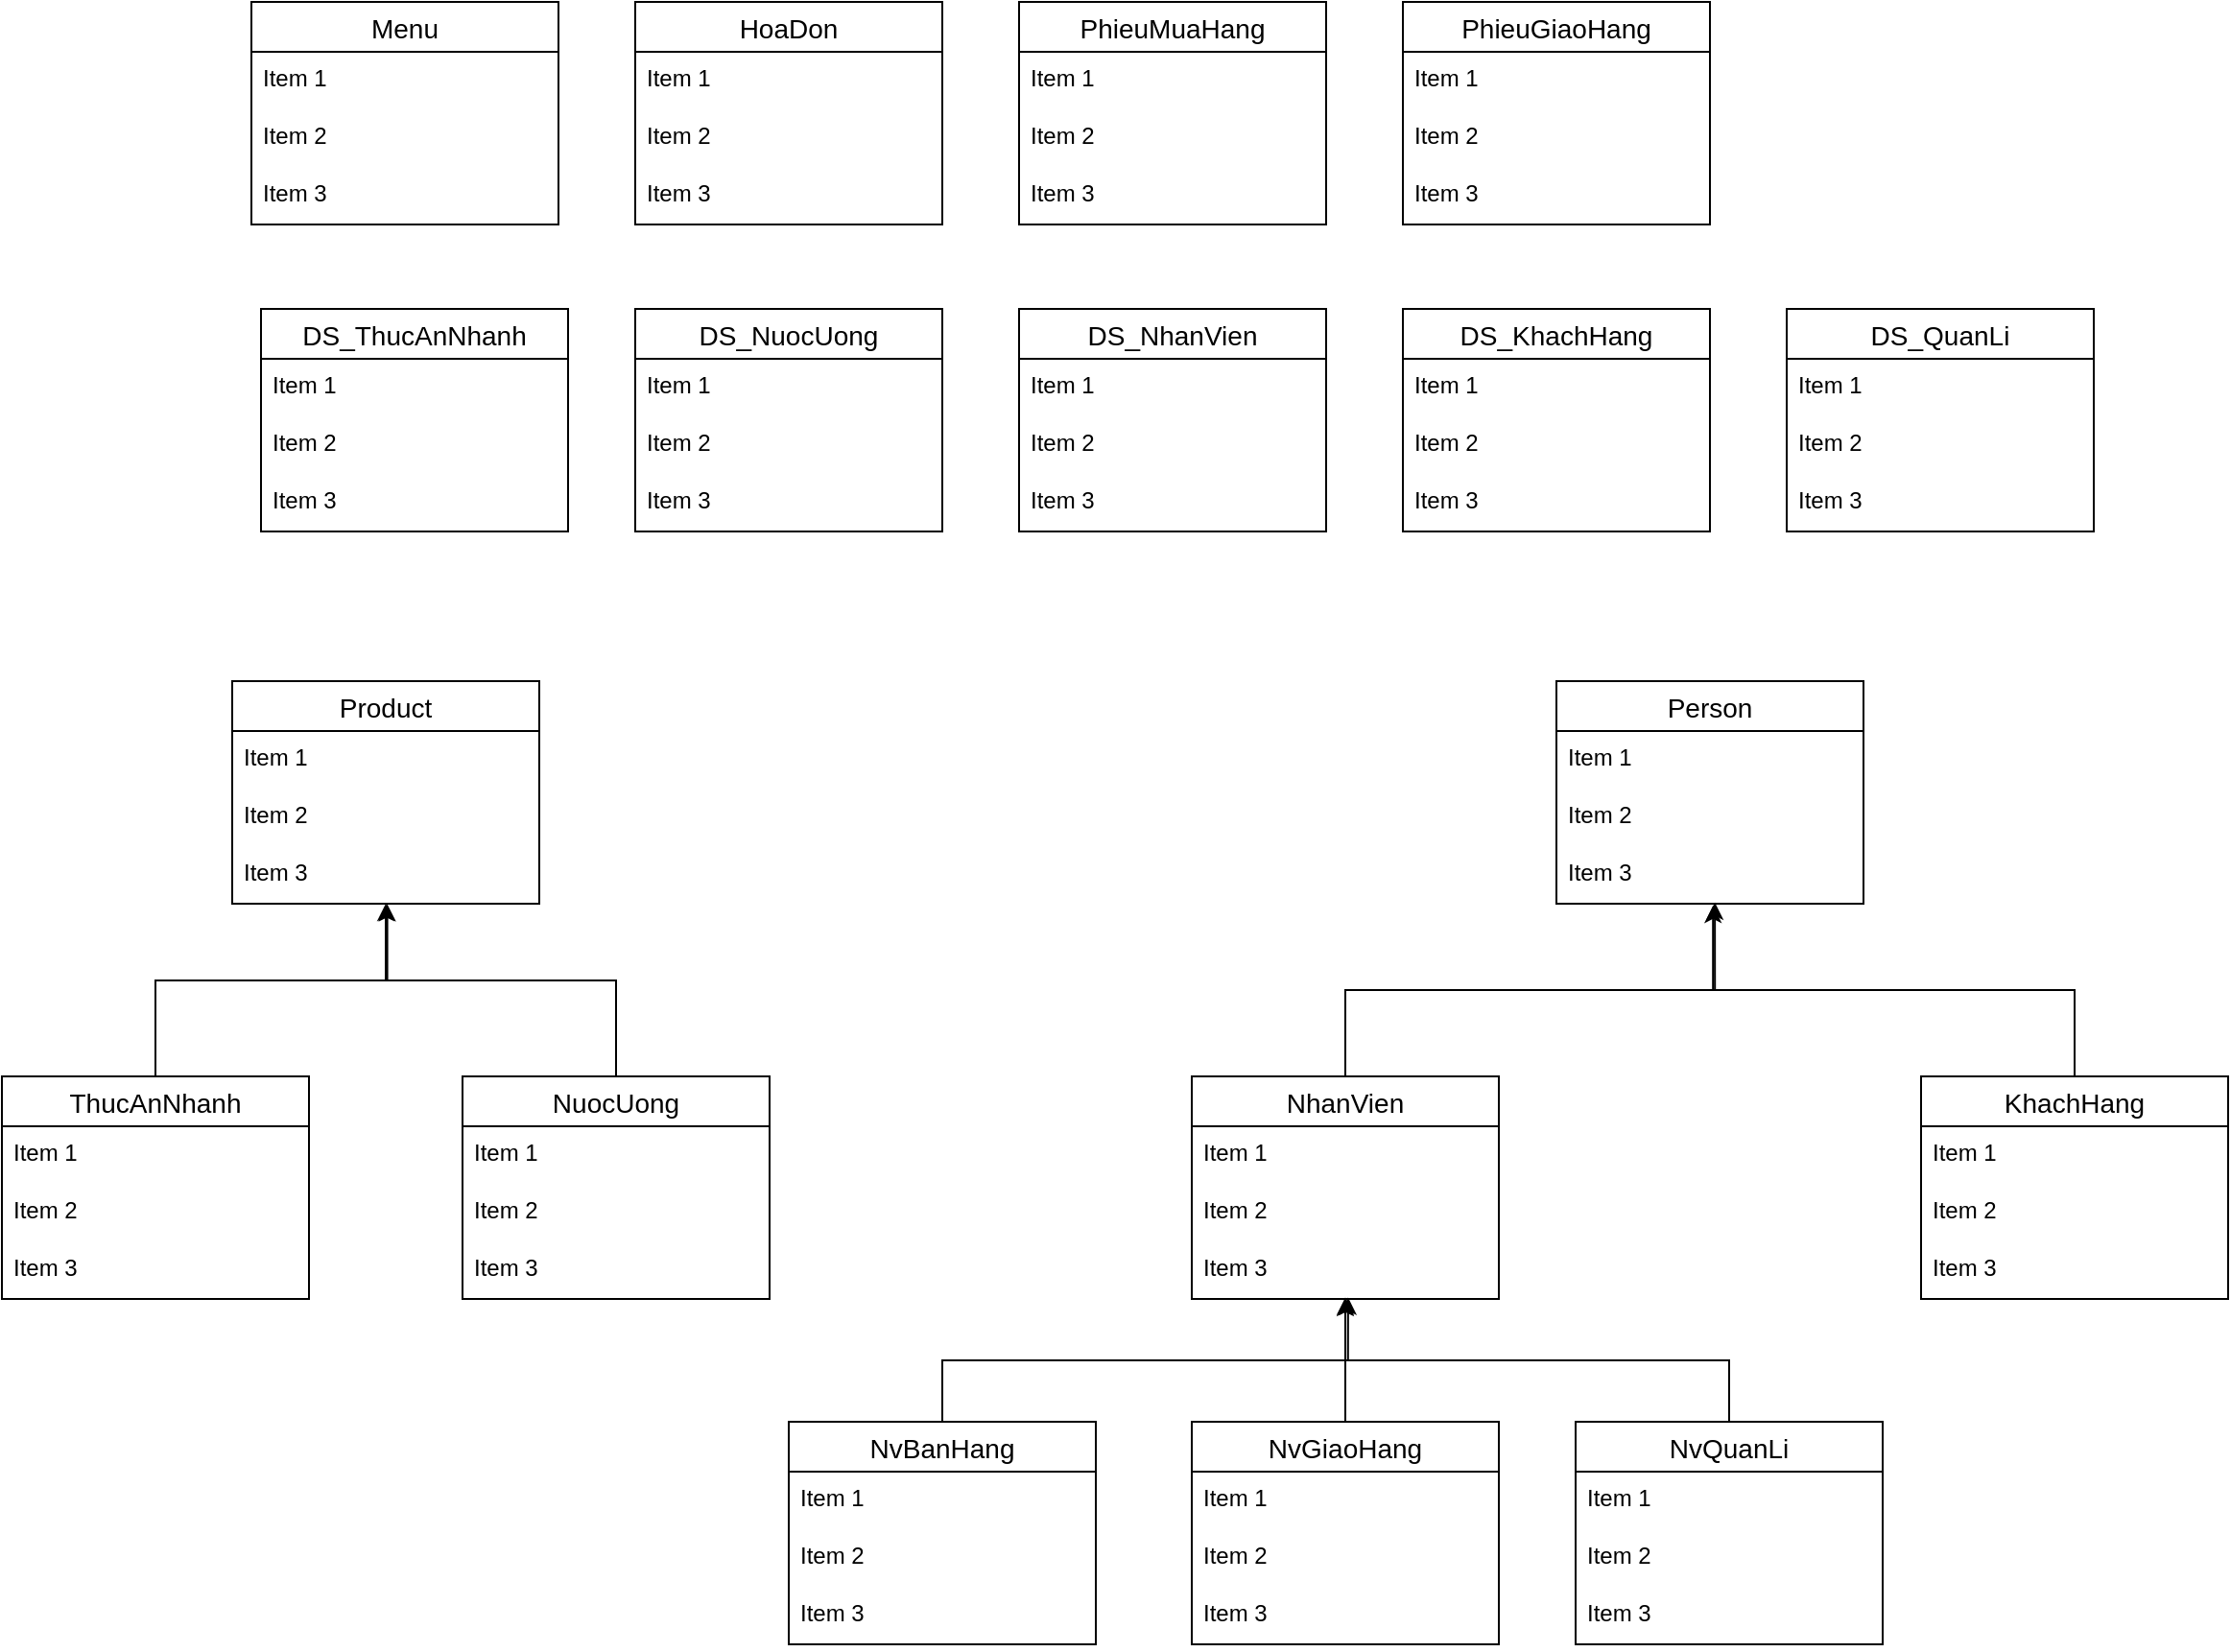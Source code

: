 <mxfile version="15.8.7" type="device"><diagram id="EVMcfRyq3tiRmZQSGh5y" name="Page-1"><mxGraphModel dx="3373" dy="1008" grid="1" gridSize="10" guides="1" tooltips="1" connect="1" arrows="1" fold="1" page="1" pageScale="1" pageWidth="850" pageHeight="1100" math="0" shadow="0"><root><mxCell id="0"/><mxCell id="1" parent="0"/><mxCell id="u-z-MHAH-wpr4KC4J1fU-18" value="Product" style="swimlane;fontStyle=0;childLayout=stackLayout;horizontal=1;startSize=26;horizontalStack=0;resizeParent=1;resizeParentMax=0;resizeLast=0;collapsible=1;marginBottom=0;align=center;fontSize=14;" parent="1" vertex="1"><mxGeometry x="-1290" y="434" width="160" height="116" as="geometry"/></mxCell><mxCell id="u-z-MHAH-wpr4KC4J1fU-19" value="Item 1" style="text;strokeColor=none;fillColor=none;spacingLeft=4;spacingRight=4;overflow=hidden;rotatable=0;points=[[0,0.5],[1,0.5]];portConstraint=eastwest;fontSize=12;" parent="u-z-MHAH-wpr4KC4J1fU-18" vertex="1"><mxGeometry y="26" width="160" height="30" as="geometry"/></mxCell><mxCell id="u-z-MHAH-wpr4KC4J1fU-20" value="Item 2" style="text;strokeColor=none;fillColor=none;spacingLeft=4;spacingRight=4;overflow=hidden;rotatable=0;points=[[0,0.5],[1,0.5]];portConstraint=eastwest;fontSize=12;" parent="u-z-MHAH-wpr4KC4J1fU-18" vertex="1"><mxGeometry y="56" width="160" height="30" as="geometry"/></mxCell><mxCell id="u-z-MHAH-wpr4KC4J1fU-21" value="Item 3" style="text;strokeColor=none;fillColor=none;spacingLeft=4;spacingRight=4;overflow=hidden;rotatable=0;points=[[0,0.5],[1,0.5]];portConstraint=eastwest;fontSize=12;" parent="u-z-MHAH-wpr4KC4J1fU-18" vertex="1"><mxGeometry y="86" width="160" height="30" as="geometry"/></mxCell><mxCell id="1-C_B3c9Q80rBYuQbA28-1" value="HoaDon" style="swimlane;fontStyle=0;childLayout=stackLayout;horizontal=1;startSize=26;horizontalStack=0;resizeParent=1;resizeParentMax=0;resizeLast=0;collapsible=1;marginBottom=0;align=center;fontSize=14;" parent="1" vertex="1"><mxGeometry x="-1080" y="80" width="160" height="116" as="geometry"/></mxCell><mxCell id="1-C_B3c9Q80rBYuQbA28-2" value="Item 1" style="text;strokeColor=none;fillColor=none;spacingLeft=4;spacingRight=4;overflow=hidden;rotatable=0;points=[[0,0.5],[1,0.5]];portConstraint=eastwest;fontSize=12;" parent="1-C_B3c9Q80rBYuQbA28-1" vertex="1"><mxGeometry y="26" width="160" height="30" as="geometry"/></mxCell><mxCell id="1-C_B3c9Q80rBYuQbA28-3" value="Item 2" style="text;strokeColor=none;fillColor=none;spacingLeft=4;spacingRight=4;overflow=hidden;rotatable=0;points=[[0,0.5],[1,0.5]];portConstraint=eastwest;fontSize=12;" parent="1-C_B3c9Q80rBYuQbA28-1" vertex="1"><mxGeometry y="56" width="160" height="30" as="geometry"/></mxCell><mxCell id="1-C_B3c9Q80rBYuQbA28-4" value="Item 3" style="text;strokeColor=none;fillColor=none;spacingLeft=4;spacingRight=4;overflow=hidden;rotatable=0;points=[[0,0.5],[1,0.5]];portConstraint=eastwest;fontSize=12;" parent="1-C_B3c9Q80rBYuQbA28-1" vertex="1"><mxGeometry y="86" width="160" height="30" as="geometry"/></mxCell><mxCell id="1-C_B3c9Q80rBYuQbA28-5" value="PhieuMuaHang" style="swimlane;fontStyle=0;childLayout=stackLayout;horizontal=1;startSize=26;horizontalStack=0;resizeParent=1;resizeParentMax=0;resizeLast=0;collapsible=1;marginBottom=0;align=center;fontSize=14;" parent="1" vertex="1"><mxGeometry x="-880" y="80" width="160" height="116" as="geometry"/></mxCell><mxCell id="1-C_B3c9Q80rBYuQbA28-6" value="Item 1" style="text;strokeColor=none;fillColor=none;spacingLeft=4;spacingRight=4;overflow=hidden;rotatable=0;points=[[0,0.5],[1,0.5]];portConstraint=eastwest;fontSize=12;" parent="1-C_B3c9Q80rBYuQbA28-5" vertex="1"><mxGeometry y="26" width="160" height="30" as="geometry"/></mxCell><mxCell id="1-C_B3c9Q80rBYuQbA28-7" value="Item 2" style="text;strokeColor=none;fillColor=none;spacingLeft=4;spacingRight=4;overflow=hidden;rotatable=0;points=[[0,0.5],[1,0.5]];portConstraint=eastwest;fontSize=12;" parent="1-C_B3c9Q80rBYuQbA28-5" vertex="1"><mxGeometry y="56" width="160" height="30" as="geometry"/></mxCell><mxCell id="1-C_B3c9Q80rBYuQbA28-8" value="Item 3" style="text;strokeColor=none;fillColor=none;spacingLeft=4;spacingRight=4;overflow=hidden;rotatable=0;points=[[0,0.5],[1,0.5]];portConstraint=eastwest;fontSize=12;" parent="1-C_B3c9Q80rBYuQbA28-5" vertex="1"><mxGeometry y="86" width="160" height="30" as="geometry"/></mxCell><mxCell id="1-C_B3c9Q80rBYuQbA28-9" value="PhieuGiaoHang" style="swimlane;fontStyle=0;childLayout=stackLayout;horizontal=1;startSize=26;horizontalStack=0;resizeParent=1;resizeParentMax=0;resizeLast=0;collapsible=1;marginBottom=0;align=center;fontSize=14;" parent="1" vertex="1"><mxGeometry x="-680" y="80" width="160" height="116" as="geometry"/></mxCell><mxCell id="1-C_B3c9Q80rBYuQbA28-10" value="Item 1" style="text;strokeColor=none;fillColor=none;spacingLeft=4;spacingRight=4;overflow=hidden;rotatable=0;points=[[0,0.5],[1,0.5]];portConstraint=eastwest;fontSize=12;" parent="1-C_B3c9Q80rBYuQbA28-9" vertex="1"><mxGeometry y="26" width="160" height="30" as="geometry"/></mxCell><mxCell id="1-C_B3c9Q80rBYuQbA28-11" value="Item 2" style="text;strokeColor=none;fillColor=none;spacingLeft=4;spacingRight=4;overflow=hidden;rotatable=0;points=[[0,0.5],[1,0.5]];portConstraint=eastwest;fontSize=12;" parent="1-C_B3c9Q80rBYuQbA28-9" vertex="1"><mxGeometry y="56" width="160" height="30" as="geometry"/></mxCell><mxCell id="1-C_B3c9Q80rBYuQbA28-12" value="Item 3" style="text;strokeColor=none;fillColor=none;spacingLeft=4;spacingRight=4;overflow=hidden;rotatable=0;points=[[0,0.5],[1,0.5]];portConstraint=eastwest;fontSize=12;" parent="1-C_B3c9Q80rBYuQbA28-9" vertex="1"><mxGeometry y="86" width="160" height="30" as="geometry"/></mxCell><mxCell id="iTKkaDLtavJCJx7HGQ4m-16" style="edgeStyle=orthogonalEdgeStyle;rounded=0;orthogonalLoop=1;jettySize=auto;html=1;exitX=0.5;exitY=0;exitDx=0;exitDy=0;" edge="1" parent="1" source="1-C_B3c9Q80rBYuQbA28-13" target="u-z-MHAH-wpr4KC4J1fU-21"><mxGeometry relative="1" as="geometry"><Array as="points"><mxPoint x="-1330" y="590"/><mxPoint x="-1210" y="590"/></Array></mxGeometry></mxCell><mxCell id="1-C_B3c9Q80rBYuQbA28-13" value="ThucAnNhanh" style="swimlane;fontStyle=0;childLayout=stackLayout;horizontal=1;startSize=26;horizontalStack=0;resizeParent=1;resizeParentMax=0;resizeLast=0;collapsible=1;marginBottom=0;align=center;fontSize=14;" parent="1" vertex="1"><mxGeometry x="-1410" y="640" width="160" height="116" as="geometry"/></mxCell><mxCell id="1-C_B3c9Q80rBYuQbA28-14" value="Item 1" style="text;strokeColor=none;fillColor=none;spacingLeft=4;spacingRight=4;overflow=hidden;rotatable=0;points=[[0,0.5],[1,0.5]];portConstraint=eastwest;fontSize=12;" parent="1-C_B3c9Q80rBYuQbA28-13" vertex="1"><mxGeometry y="26" width="160" height="30" as="geometry"/></mxCell><mxCell id="1-C_B3c9Q80rBYuQbA28-15" value="Item 2" style="text;strokeColor=none;fillColor=none;spacingLeft=4;spacingRight=4;overflow=hidden;rotatable=0;points=[[0,0.5],[1,0.5]];portConstraint=eastwest;fontSize=12;" parent="1-C_B3c9Q80rBYuQbA28-13" vertex="1"><mxGeometry y="56" width="160" height="30" as="geometry"/></mxCell><mxCell id="1-C_B3c9Q80rBYuQbA28-16" value="Item 3" style="text;strokeColor=none;fillColor=none;spacingLeft=4;spacingRight=4;overflow=hidden;rotatable=0;points=[[0,0.5],[1,0.5]];portConstraint=eastwest;fontSize=12;" parent="1-C_B3c9Q80rBYuQbA28-13" vertex="1"><mxGeometry y="86" width="160" height="30" as="geometry"/></mxCell><mxCell id="iTKkaDLtavJCJx7HGQ4m-17" style="edgeStyle=orthogonalEdgeStyle;rounded=0;orthogonalLoop=1;jettySize=auto;html=1;entryX=0.505;entryY=1.006;entryDx=0;entryDy=0;entryPerimeter=0;" edge="1" parent="1" source="1-C_B3c9Q80rBYuQbA28-17" target="u-z-MHAH-wpr4KC4J1fU-21"><mxGeometry relative="1" as="geometry"><Array as="points"><mxPoint x="-1090" y="590"/><mxPoint x="-1209" y="590"/></Array></mxGeometry></mxCell><mxCell id="1-C_B3c9Q80rBYuQbA28-17" value="NuocUong" style="swimlane;fontStyle=0;childLayout=stackLayout;horizontal=1;startSize=26;horizontalStack=0;resizeParent=1;resizeParentMax=0;resizeLast=0;collapsible=1;marginBottom=0;align=center;fontSize=14;" parent="1" vertex="1"><mxGeometry x="-1170" y="640" width="160" height="116" as="geometry"/></mxCell><mxCell id="1-C_B3c9Q80rBYuQbA28-18" value="Item 1" style="text;strokeColor=none;fillColor=none;spacingLeft=4;spacingRight=4;overflow=hidden;rotatable=0;points=[[0,0.5],[1,0.5]];portConstraint=eastwest;fontSize=12;" parent="1-C_B3c9Q80rBYuQbA28-17" vertex="1"><mxGeometry y="26" width="160" height="30" as="geometry"/></mxCell><mxCell id="1-C_B3c9Q80rBYuQbA28-19" value="Item 2" style="text;strokeColor=none;fillColor=none;spacingLeft=4;spacingRight=4;overflow=hidden;rotatable=0;points=[[0,0.5],[1,0.5]];portConstraint=eastwest;fontSize=12;" parent="1-C_B3c9Q80rBYuQbA28-17" vertex="1"><mxGeometry y="56" width="160" height="30" as="geometry"/></mxCell><mxCell id="1-C_B3c9Q80rBYuQbA28-20" value="Item 3" style="text;strokeColor=none;fillColor=none;spacingLeft=4;spacingRight=4;overflow=hidden;rotatable=0;points=[[0,0.5],[1,0.5]];portConstraint=eastwest;fontSize=12;" parent="1-C_B3c9Q80rBYuQbA28-17" vertex="1"><mxGeometry y="86" width="160" height="30" as="geometry"/></mxCell><mxCell id="iTKkaDLtavJCJx7HGQ4m-40" value="Person" style="swimlane;fontStyle=0;childLayout=stackLayout;horizontal=1;startSize=26;horizontalStack=0;resizeParent=1;resizeParentMax=0;resizeLast=0;collapsible=1;marginBottom=0;align=center;fontSize=14;" vertex="1" parent="1"><mxGeometry x="-600" y="434" width="160" height="116" as="geometry"/></mxCell><mxCell id="iTKkaDLtavJCJx7HGQ4m-41" value="Item 1" style="text;strokeColor=none;fillColor=none;spacingLeft=4;spacingRight=4;overflow=hidden;rotatable=0;points=[[0,0.5],[1,0.5]];portConstraint=eastwest;fontSize=12;" vertex="1" parent="iTKkaDLtavJCJx7HGQ4m-40"><mxGeometry y="26" width="160" height="30" as="geometry"/></mxCell><mxCell id="iTKkaDLtavJCJx7HGQ4m-42" value="Item 2" style="text;strokeColor=none;fillColor=none;spacingLeft=4;spacingRight=4;overflow=hidden;rotatable=0;points=[[0,0.5],[1,0.5]];portConstraint=eastwest;fontSize=12;" vertex="1" parent="iTKkaDLtavJCJx7HGQ4m-40"><mxGeometry y="56" width="160" height="30" as="geometry"/></mxCell><mxCell id="iTKkaDLtavJCJx7HGQ4m-43" value="Item 3" style="text;strokeColor=none;fillColor=none;spacingLeft=4;spacingRight=4;overflow=hidden;rotatable=0;points=[[0,0.5],[1,0.5]];portConstraint=eastwest;fontSize=12;" vertex="1" parent="iTKkaDLtavJCJx7HGQ4m-40"><mxGeometry y="86" width="160" height="30" as="geometry"/></mxCell><mxCell id="iTKkaDLtavJCJx7HGQ4m-91" style="edgeStyle=orthogonalEdgeStyle;rounded=0;orthogonalLoop=1;jettySize=auto;html=1;entryX=0.516;entryY=0.978;entryDx=0;entryDy=0;entryPerimeter=0;" edge="1" parent="1" source="iTKkaDLtavJCJx7HGQ4m-45" target="iTKkaDLtavJCJx7HGQ4m-43"><mxGeometry relative="1" as="geometry"/></mxCell><mxCell id="iTKkaDLtavJCJx7HGQ4m-45" value="NhanVien" style="swimlane;fontStyle=0;childLayout=stackLayout;horizontal=1;startSize=26;horizontalStack=0;resizeParent=1;resizeParentMax=0;resizeLast=0;collapsible=1;marginBottom=0;align=center;fontSize=14;" vertex="1" parent="1"><mxGeometry x="-790" y="640" width="160" height="116" as="geometry"/></mxCell><mxCell id="iTKkaDLtavJCJx7HGQ4m-46" value="Item 1" style="text;strokeColor=none;fillColor=none;spacingLeft=4;spacingRight=4;overflow=hidden;rotatable=0;points=[[0,0.5],[1,0.5]];portConstraint=eastwest;fontSize=12;" vertex="1" parent="iTKkaDLtavJCJx7HGQ4m-45"><mxGeometry y="26" width="160" height="30" as="geometry"/></mxCell><mxCell id="iTKkaDLtavJCJx7HGQ4m-47" value="Item 2" style="text;strokeColor=none;fillColor=none;spacingLeft=4;spacingRight=4;overflow=hidden;rotatable=0;points=[[0,0.5],[1,0.5]];portConstraint=eastwest;fontSize=12;" vertex="1" parent="iTKkaDLtavJCJx7HGQ4m-45"><mxGeometry y="56" width="160" height="30" as="geometry"/></mxCell><mxCell id="iTKkaDLtavJCJx7HGQ4m-48" value="Item 3" style="text;strokeColor=none;fillColor=none;spacingLeft=4;spacingRight=4;overflow=hidden;rotatable=0;points=[[0,0.5],[1,0.5]];portConstraint=eastwest;fontSize=12;" vertex="1" parent="iTKkaDLtavJCJx7HGQ4m-45"><mxGeometry y="86" width="160" height="30" as="geometry"/></mxCell><mxCell id="iTKkaDLtavJCJx7HGQ4m-92" style="edgeStyle=orthogonalEdgeStyle;rounded=0;orthogonalLoop=1;jettySize=auto;html=1;entryX=0.51;entryY=1.033;entryDx=0;entryDy=0;entryPerimeter=0;" edge="1" parent="1" source="iTKkaDLtavJCJx7HGQ4m-50" target="iTKkaDLtavJCJx7HGQ4m-43"><mxGeometry relative="1" as="geometry"/></mxCell><mxCell id="iTKkaDLtavJCJx7HGQ4m-50" value="KhachHang" style="swimlane;fontStyle=0;childLayout=stackLayout;horizontal=1;startSize=26;horizontalStack=0;resizeParent=1;resizeParentMax=0;resizeLast=0;collapsible=1;marginBottom=0;align=center;fontSize=14;" vertex="1" parent="1"><mxGeometry x="-410" y="640" width="160" height="116" as="geometry"/></mxCell><mxCell id="iTKkaDLtavJCJx7HGQ4m-51" value="Item 1" style="text;strokeColor=none;fillColor=none;spacingLeft=4;spacingRight=4;overflow=hidden;rotatable=0;points=[[0,0.5],[1,0.5]];portConstraint=eastwest;fontSize=12;" vertex="1" parent="iTKkaDLtavJCJx7HGQ4m-50"><mxGeometry y="26" width="160" height="30" as="geometry"/></mxCell><mxCell id="iTKkaDLtavJCJx7HGQ4m-52" value="Item 2" style="text;strokeColor=none;fillColor=none;spacingLeft=4;spacingRight=4;overflow=hidden;rotatable=0;points=[[0,0.5],[1,0.5]];portConstraint=eastwest;fontSize=12;" vertex="1" parent="iTKkaDLtavJCJx7HGQ4m-50"><mxGeometry y="56" width="160" height="30" as="geometry"/></mxCell><mxCell id="iTKkaDLtavJCJx7HGQ4m-53" value="Item 3" style="text;strokeColor=none;fillColor=none;spacingLeft=4;spacingRight=4;overflow=hidden;rotatable=0;points=[[0,0.5],[1,0.5]];portConstraint=eastwest;fontSize=12;" vertex="1" parent="iTKkaDLtavJCJx7HGQ4m-50"><mxGeometry y="86" width="160" height="30" as="geometry"/></mxCell><mxCell id="iTKkaDLtavJCJx7HGQ4m-105" style="edgeStyle=orthogonalEdgeStyle;rounded=0;orthogonalLoop=1;jettySize=auto;html=1;entryX=0.509;entryY=0.974;entryDx=0;entryDy=0;entryPerimeter=0;" edge="1" parent="1" source="iTKkaDLtavJCJx7HGQ4m-54" target="iTKkaDLtavJCJx7HGQ4m-48"><mxGeometry relative="1" as="geometry"/></mxCell><mxCell id="iTKkaDLtavJCJx7HGQ4m-54" value="NvBanHang" style="swimlane;fontStyle=0;childLayout=stackLayout;horizontal=1;startSize=26;horizontalStack=0;resizeParent=1;resizeParentMax=0;resizeLast=0;collapsible=1;marginBottom=0;align=center;fontSize=14;" vertex="1" parent="1"><mxGeometry x="-1000" y="820" width="160" height="116" as="geometry"/></mxCell><mxCell id="iTKkaDLtavJCJx7HGQ4m-55" value="Item 1" style="text;strokeColor=none;fillColor=none;spacingLeft=4;spacingRight=4;overflow=hidden;rotatable=0;points=[[0,0.5],[1,0.5]];portConstraint=eastwest;fontSize=12;" vertex="1" parent="iTKkaDLtavJCJx7HGQ4m-54"><mxGeometry y="26" width="160" height="30" as="geometry"/></mxCell><mxCell id="iTKkaDLtavJCJx7HGQ4m-56" value="Item 2" style="text;strokeColor=none;fillColor=none;spacingLeft=4;spacingRight=4;overflow=hidden;rotatable=0;points=[[0,0.5],[1,0.5]];portConstraint=eastwest;fontSize=12;" vertex="1" parent="iTKkaDLtavJCJx7HGQ4m-54"><mxGeometry y="56" width="160" height="30" as="geometry"/></mxCell><mxCell id="iTKkaDLtavJCJx7HGQ4m-57" value="Item 3" style="text;strokeColor=none;fillColor=none;spacingLeft=4;spacingRight=4;overflow=hidden;rotatable=0;points=[[0,0.5],[1,0.5]];portConstraint=eastwest;fontSize=12;" vertex="1" parent="iTKkaDLtavJCJx7HGQ4m-54"><mxGeometry y="86" width="160" height="30" as="geometry"/></mxCell><mxCell id="iTKkaDLtavJCJx7HGQ4m-65" value="DS_ThucAnNhanh" style="swimlane;fontStyle=0;childLayout=stackLayout;horizontal=1;startSize=26;horizontalStack=0;resizeParent=1;resizeParentMax=0;resizeLast=0;collapsible=1;marginBottom=0;align=center;fontSize=14;" vertex="1" parent="1"><mxGeometry x="-1275" y="240" width="160" height="116" as="geometry"/></mxCell><mxCell id="iTKkaDLtavJCJx7HGQ4m-66" value="Item 1" style="text;strokeColor=none;fillColor=none;spacingLeft=4;spacingRight=4;overflow=hidden;rotatable=0;points=[[0,0.5],[1,0.5]];portConstraint=eastwest;fontSize=12;" vertex="1" parent="iTKkaDLtavJCJx7HGQ4m-65"><mxGeometry y="26" width="160" height="30" as="geometry"/></mxCell><mxCell id="iTKkaDLtavJCJx7HGQ4m-67" value="Item 2" style="text;strokeColor=none;fillColor=none;spacingLeft=4;spacingRight=4;overflow=hidden;rotatable=0;points=[[0,0.5],[1,0.5]];portConstraint=eastwest;fontSize=12;" vertex="1" parent="iTKkaDLtavJCJx7HGQ4m-65"><mxGeometry y="56" width="160" height="30" as="geometry"/></mxCell><mxCell id="iTKkaDLtavJCJx7HGQ4m-68" value="Item 3" style="text;strokeColor=none;fillColor=none;spacingLeft=4;spacingRight=4;overflow=hidden;rotatable=0;points=[[0,0.5],[1,0.5]];portConstraint=eastwest;fontSize=12;" vertex="1" parent="iTKkaDLtavJCJx7HGQ4m-65"><mxGeometry y="86" width="160" height="30" as="geometry"/></mxCell><mxCell id="iTKkaDLtavJCJx7HGQ4m-69" value="DS_NuocUong" style="swimlane;fontStyle=0;childLayout=stackLayout;horizontal=1;startSize=26;horizontalStack=0;resizeParent=1;resizeParentMax=0;resizeLast=0;collapsible=1;marginBottom=0;align=center;fontSize=14;" vertex="1" parent="1"><mxGeometry x="-1080" y="240" width="160" height="116" as="geometry"/></mxCell><mxCell id="iTKkaDLtavJCJx7HGQ4m-70" value="Item 1" style="text;strokeColor=none;fillColor=none;spacingLeft=4;spacingRight=4;overflow=hidden;rotatable=0;points=[[0,0.5],[1,0.5]];portConstraint=eastwest;fontSize=12;" vertex="1" parent="iTKkaDLtavJCJx7HGQ4m-69"><mxGeometry y="26" width="160" height="30" as="geometry"/></mxCell><mxCell id="iTKkaDLtavJCJx7HGQ4m-71" value="Item 2" style="text;strokeColor=none;fillColor=none;spacingLeft=4;spacingRight=4;overflow=hidden;rotatable=0;points=[[0,0.5],[1,0.5]];portConstraint=eastwest;fontSize=12;" vertex="1" parent="iTKkaDLtavJCJx7HGQ4m-69"><mxGeometry y="56" width="160" height="30" as="geometry"/></mxCell><mxCell id="iTKkaDLtavJCJx7HGQ4m-72" value="Item 3" style="text;strokeColor=none;fillColor=none;spacingLeft=4;spacingRight=4;overflow=hidden;rotatable=0;points=[[0,0.5],[1,0.5]];portConstraint=eastwest;fontSize=12;" vertex="1" parent="iTKkaDLtavJCJx7HGQ4m-69"><mxGeometry y="86" width="160" height="30" as="geometry"/></mxCell><mxCell id="iTKkaDLtavJCJx7HGQ4m-73" value="DS_NhanVien" style="swimlane;fontStyle=0;childLayout=stackLayout;horizontal=1;startSize=26;horizontalStack=0;resizeParent=1;resizeParentMax=0;resizeLast=0;collapsible=1;marginBottom=0;align=center;fontSize=14;" vertex="1" parent="1"><mxGeometry x="-880" y="240" width="160" height="116" as="geometry"/></mxCell><mxCell id="iTKkaDLtavJCJx7HGQ4m-74" value="Item 1" style="text;strokeColor=none;fillColor=none;spacingLeft=4;spacingRight=4;overflow=hidden;rotatable=0;points=[[0,0.5],[1,0.5]];portConstraint=eastwest;fontSize=12;" vertex="1" parent="iTKkaDLtavJCJx7HGQ4m-73"><mxGeometry y="26" width="160" height="30" as="geometry"/></mxCell><mxCell id="iTKkaDLtavJCJx7HGQ4m-75" value="Item 2" style="text;strokeColor=none;fillColor=none;spacingLeft=4;spacingRight=4;overflow=hidden;rotatable=0;points=[[0,0.5],[1,0.5]];portConstraint=eastwest;fontSize=12;" vertex="1" parent="iTKkaDLtavJCJx7HGQ4m-73"><mxGeometry y="56" width="160" height="30" as="geometry"/></mxCell><mxCell id="iTKkaDLtavJCJx7HGQ4m-76" value="Item 3" style="text;strokeColor=none;fillColor=none;spacingLeft=4;spacingRight=4;overflow=hidden;rotatable=0;points=[[0,0.5],[1,0.5]];portConstraint=eastwest;fontSize=12;" vertex="1" parent="iTKkaDLtavJCJx7HGQ4m-73"><mxGeometry y="86" width="160" height="30" as="geometry"/></mxCell><mxCell id="iTKkaDLtavJCJx7HGQ4m-82" value="DS_KhachHang" style="swimlane;fontStyle=0;childLayout=stackLayout;horizontal=1;startSize=26;horizontalStack=0;resizeParent=1;resizeParentMax=0;resizeLast=0;collapsible=1;marginBottom=0;align=center;fontSize=14;" vertex="1" parent="1"><mxGeometry x="-680" y="240" width="160" height="116" as="geometry"/></mxCell><mxCell id="iTKkaDLtavJCJx7HGQ4m-83" value="Item 1" style="text;strokeColor=none;fillColor=none;spacingLeft=4;spacingRight=4;overflow=hidden;rotatable=0;points=[[0,0.5],[1,0.5]];portConstraint=eastwest;fontSize=12;" vertex="1" parent="iTKkaDLtavJCJx7HGQ4m-82"><mxGeometry y="26" width="160" height="30" as="geometry"/></mxCell><mxCell id="iTKkaDLtavJCJx7HGQ4m-84" value="Item 2" style="text;strokeColor=none;fillColor=none;spacingLeft=4;spacingRight=4;overflow=hidden;rotatable=0;points=[[0,0.5],[1,0.5]];portConstraint=eastwest;fontSize=12;" vertex="1" parent="iTKkaDLtavJCJx7HGQ4m-82"><mxGeometry y="56" width="160" height="30" as="geometry"/></mxCell><mxCell id="iTKkaDLtavJCJx7HGQ4m-85" value="Item 3" style="text;strokeColor=none;fillColor=none;spacingLeft=4;spacingRight=4;overflow=hidden;rotatable=0;points=[[0,0.5],[1,0.5]];portConstraint=eastwest;fontSize=12;" vertex="1" parent="iTKkaDLtavJCJx7HGQ4m-82"><mxGeometry y="86" width="160" height="30" as="geometry"/></mxCell><mxCell id="iTKkaDLtavJCJx7HGQ4m-86" value="DS_QuanLi" style="swimlane;fontStyle=0;childLayout=stackLayout;horizontal=1;startSize=26;horizontalStack=0;resizeParent=1;resizeParentMax=0;resizeLast=0;collapsible=1;marginBottom=0;align=center;fontSize=14;" vertex="1" parent="1"><mxGeometry x="-480" y="240" width="160" height="116" as="geometry"/></mxCell><mxCell id="iTKkaDLtavJCJx7HGQ4m-87" value="Item 1" style="text;strokeColor=none;fillColor=none;spacingLeft=4;spacingRight=4;overflow=hidden;rotatable=0;points=[[0,0.5],[1,0.5]];portConstraint=eastwest;fontSize=12;" vertex="1" parent="iTKkaDLtavJCJx7HGQ4m-86"><mxGeometry y="26" width="160" height="30" as="geometry"/></mxCell><mxCell id="iTKkaDLtavJCJx7HGQ4m-88" value="Item 2" style="text;strokeColor=none;fillColor=none;spacingLeft=4;spacingRight=4;overflow=hidden;rotatable=0;points=[[0,0.5],[1,0.5]];portConstraint=eastwest;fontSize=12;" vertex="1" parent="iTKkaDLtavJCJx7HGQ4m-86"><mxGeometry y="56" width="160" height="30" as="geometry"/></mxCell><mxCell id="iTKkaDLtavJCJx7HGQ4m-89" value="Item 3" style="text;strokeColor=none;fillColor=none;spacingLeft=4;spacingRight=4;overflow=hidden;rotatable=0;points=[[0,0.5],[1,0.5]];portConstraint=eastwest;fontSize=12;" vertex="1" parent="iTKkaDLtavJCJx7HGQ4m-86"><mxGeometry y="86" width="160" height="30" as="geometry"/></mxCell><mxCell id="iTKkaDLtavJCJx7HGQ4m-103" style="edgeStyle=orthogonalEdgeStyle;rounded=0;orthogonalLoop=1;jettySize=auto;html=1;entryX=0.5;entryY=0.974;entryDx=0;entryDy=0;entryPerimeter=0;" edge="1" parent="1" source="iTKkaDLtavJCJx7HGQ4m-93" target="iTKkaDLtavJCJx7HGQ4m-48"><mxGeometry relative="1" as="geometry"/></mxCell><mxCell id="iTKkaDLtavJCJx7HGQ4m-93" value="NvGiaoHang" style="swimlane;fontStyle=0;childLayout=stackLayout;horizontal=1;startSize=26;horizontalStack=0;resizeParent=1;resizeParentMax=0;resizeLast=0;collapsible=1;marginBottom=0;align=center;fontSize=14;" vertex="1" parent="1"><mxGeometry x="-790" y="820" width="160" height="116" as="geometry"/></mxCell><mxCell id="iTKkaDLtavJCJx7HGQ4m-94" value="Item 1" style="text;strokeColor=none;fillColor=none;spacingLeft=4;spacingRight=4;overflow=hidden;rotatable=0;points=[[0,0.5],[1,0.5]];portConstraint=eastwest;fontSize=12;" vertex="1" parent="iTKkaDLtavJCJx7HGQ4m-93"><mxGeometry y="26" width="160" height="30" as="geometry"/></mxCell><mxCell id="iTKkaDLtavJCJx7HGQ4m-95" value="Item 2" style="text;strokeColor=none;fillColor=none;spacingLeft=4;spacingRight=4;overflow=hidden;rotatable=0;points=[[0,0.5],[1,0.5]];portConstraint=eastwest;fontSize=12;" vertex="1" parent="iTKkaDLtavJCJx7HGQ4m-93"><mxGeometry y="56" width="160" height="30" as="geometry"/></mxCell><mxCell id="iTKkaDLtavJCJx7HGQ4m-96" value="Item 3" style="text;strokeColor=none;fillColor=none;spacingLeft=4;spacingRight=4;overflow=hidden;rotatable=0;points=[[0,0.5],[1,0.5]];portConstraint=eastwest;fontSize=12;" vertex="1" parent="iTKkaDLtavJCJx7HGQ4m-93"><mxGeometry y="86" width="160" height="30" as="geometry"/></mxCell><mxCell id="iTKkaDLtavJCJx7HGQ4m-104" style="edgeStyle=orthogonalEdgeStyle;rounded=0;orthogonalLoop=1;jettySize=auto;html=1;entryX=0.5;entryY=0.997;entryDx=0;entryDy=0;entryPerimeter=0;" edge="1" parent="1" source="iTKkaDLtavJCJx7HGQ4m-97" target="iTKkaDLtavJCJx7HGQ4m-48"><mxGeometry relative="1" as="geometry"/></mxCell><mxCell id="iTKkaDLtavJCJx7HGQ4m-97" value="NvQuanLi" style="swimlane;fontStyle=0;childLayout=stackLayout;horizontal=1;startSize=26;horizontalStack=0;resizeParent=1;resizeParentMax=0;resizeLast=0;collapsible=1;marginBottom=0;align=center;fontSize=14;" vertex="1" parent="1"><mxGeometry x="-590" y="820" width="160" height="116" as="geometry"/></mxCell><mxCell id="iTKkaDLtavJCJx7HGQ4m-98" value="Item 1" style="text;strokeColor=none;fillColor=none;spacingLeft=4;spacingRight=4;overflow=hidden;rotatable=0;points=[[0,0.5],[1,0.5]];portConstraint=eastwest;fontSize=12;" vertex="1" parent="iTKkaDLtavJCJx7HGQ4m-97"><mxGeometry y="26" width="160" height="30" as="geometry"/></mxCell><mxCell id="iTKkaDLtavJCJx7HGQ4m-99" value="Item 2" style="text;strokeColor=none;fillColor=none;spacingLeft=4;spacingRight=4;overflow=hidden;rotatable=0;points=[[0,0.5],[1,0.5]];portConstraint=eastwest;fontSize=12;" vertex="1" parent="iTKkaDLtavJCJx7HGQ4m-97"><mxGeometry y="56" width="160" height="30" as="geometry"/></mxCell><mxCell id="iTKkaDLtavJCJx7HGQ4m-100" value="Item 3" style="text;strokeColor=none;fillColor=none;spacingLeft=4;spacingRight=4;overflow=hidden;rotatable=0;points=[[0,0.5],[1,0.5]];portConstraint=eastwest;fontSize=12;" vertex="1" parent="iTKkaDLtavJCJx7HGQ4m-97"><mxGeometry y="86" width="160" height="30" as="geometry"/></mxCell><mxCell id="iTKkaDLtavJCJx7HGQ4m-106" value="Menu" style="swimlane;fontStyle=0;childLayout=stackLayout;horizontal=1;startSize=26;horizontalStack=0;resizeParent=1;resizeParentMax=0;resizeLast=0;collapsible=1;marginBottom=0;align=center;fontSize=14;" vertex="1" parent="1"><mxGeometry x="-1280" y="80" width="160" height="116" as="geometry"/></mxCell><mxCell id="iTKkaDLtavJCJx7HGQ4m-107" value="Item 1" style="text;strokeColor=none;fillColor=none;spacingLeft=4;spacingRight=4;overflow=hidden;rotatable=0;points=[[0,0.5],[1,0.5]];portConstraint=eastwest;fontSize=12;" vertex="1" parent="iTKkaDLtavJCJx7HGQ4m-106"><mxGeometry y="26" width="160" height="30" as="geometry"/></mxCell><mxCell id="iTKkaDLtavJCJx7HGQ4m-108" value="Item 2" style="text;strokeColor=none;fillColor=none;spacingLeft=4;spacingRight=4;overflow=hidden;rotatable=0;points=[[0,0.5],[1,0.5]];portConstraint=eastwest;fontSize=12;" vertex="1" parent="iTKkaDLtavJCJx7HGQ4m-106"><mxGeometry y="56" width="160" height="30" as="geometry"/></mxCell><mxCell id="iTKkaDLtavJCJx7HGQ4m-109" value="Item 3" style="text;strokeColor=none;fillColor=none;spacingLeft=4;spacingRight=4;overflow=hidden;rotatable=0;points=[[0,0.5],[1,0.5]];portConstraint=eastwest;fontSize=12;" vertex="1" parent="iTKkaDLtavJCJx7HGQ4m-106"><mxGeometry y="86" width="160" height="30" as="geometry"/></mxCell></root></mxGraphModel></diagram></mxfile>